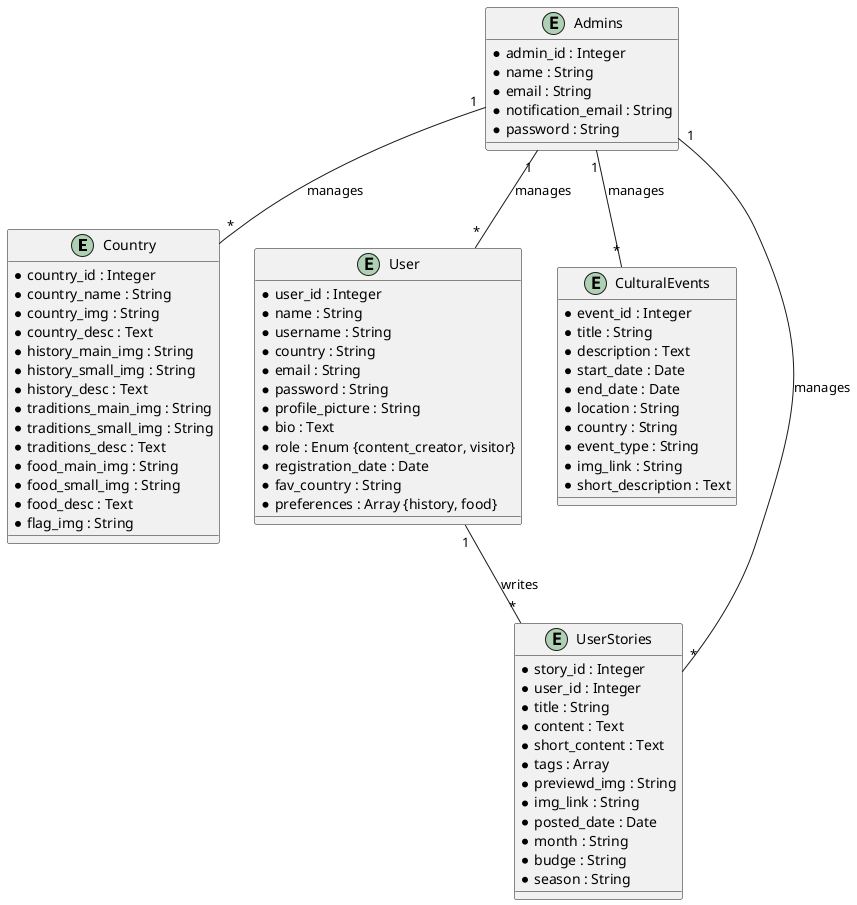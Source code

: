 @startuml
entity "Country" {
  * country_id : Integer
  * country_name : String
  * country_img : String
  * country_desc : Text
  * history_main_img : String
  * history_small_img : String
  * history_desc : Text
  * traditions_main_img : String
  * traditions_small_img : String
  * traditions_desc : Text
  * food_main_img : String
  * food_small_img : String
  * food_desc : Text
  * flag_img : String
}

entity "User" {
  * user_id : Integer
  * name : String
  * username : String
  * country : String
  * email : String
  * password : String
  * profile_picture : String
  * bio : Text
  * role : Enum {content_creator, visitor}
  * registration_date : Date
  * fav_country : String
  * preferences : Array {history, food}
}

entity "Admins" {
  * admin_id : Integer
  * name : String
  * email : String
  * notification_email : String
  * password : String
}

entity "CulturalEvents" {
  * event_id : Integer
  * title : String
  * description : Text
  * start_date : Date
  * end_date : Date
  * location : String
  * country : String
  * event_type : String
  * img_link : String
  * short_description : Text
}

entity "UserStories" {
  * story_id : Integer
  * user_id : Integer
  * title : String
  * content : Text
  * short_content : Text
  * tags : Array
  * previewd_img : String
  * img_link : String
  * posted_date : Date
  * month : String
  * budge : String
  * season : String
}

' Country "1" -- "*" User : resides_in
' Country "1" -- "*" CulturalEvents : hosts
' Country "1" -- "*" UserStories : mentions
User "1" -- "*" UserStories : writes
' CulturalEvents "*" -- "*" UserStories : mentions
Admins "1" -- "*" Country : manages
Admins "1" -- "*" User : manages
Admins "1" -- "*" CulturalEvents : manages
Admins "1" -- "*" UserStories : manages
@enduml
